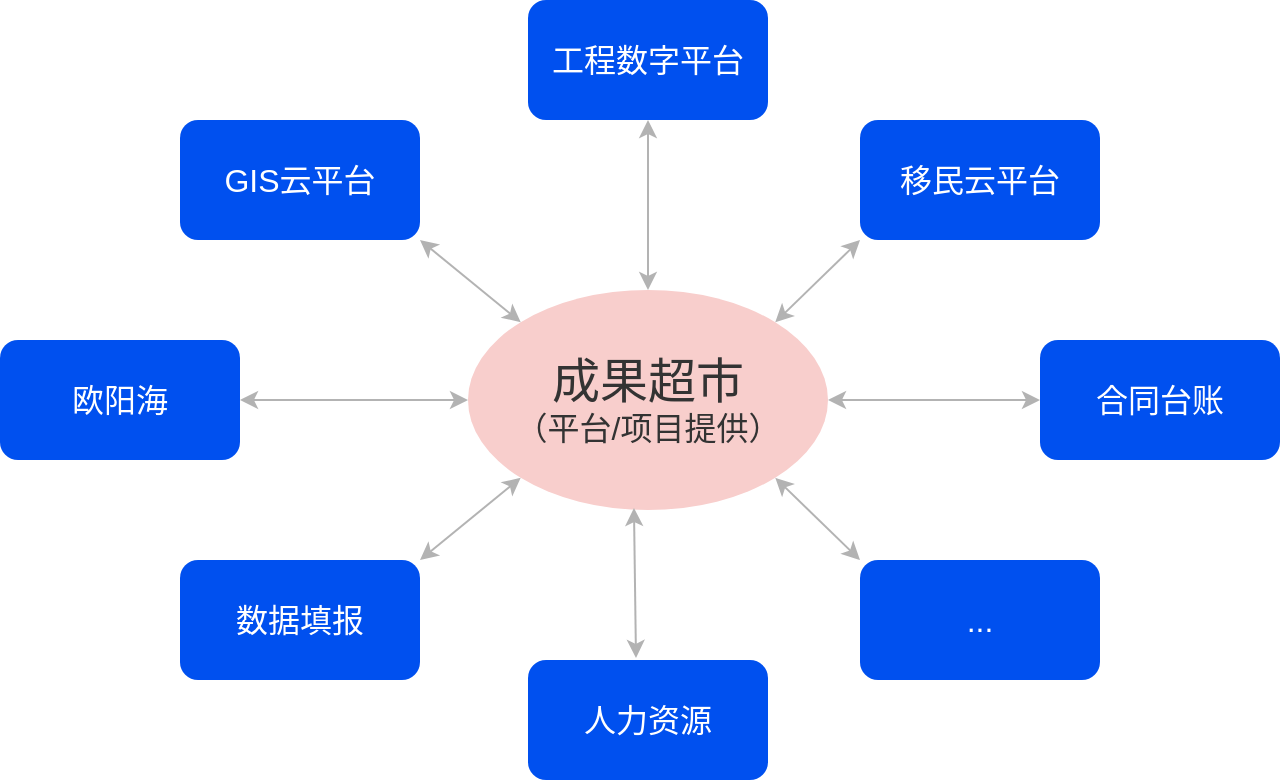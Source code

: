 <mxfile version="24.2.7" type="github">
  <diagram name="第 1 页" id="O8LcyDFnGGGGe8PbeCCY">
    <mxGraphModel dx="1938" dy="1042" grid="1" gridSize="10" guides="1" tooltips="1" connect="1" arrows="1" fold="1" page="1" pageScale="1" pageWidth="827" pageHeight="1169" math="0" shadow="0">
      <root>
        <mxCell id="0" />
        <mxCell id="1" parent="0" />
        <mxCell id="IiTV8I8EML1BGxdbbj3v-1" value="工程数字平台" style="rounded=1;whiteSpace=wrap;html=1;fontSize=16;fillColor=#0050ef;strokeColor=none;fontColor=#ffffff;" parent="1" vertex="1">
          <mxGeometry x="354" y="110" width="120" height="60" as="geometry" />
        </mxCell>
        <mxCell id="IiTV8I8EML1BGxdbbj3v-2" value="GIS云平台" style="rounded=1;whiteSpace=wrap;html=1;fontSize=16;fillColor=#0050ef;fontColor=#ffffff;strokeColor=none;" parent="1" vertex="1">
          <mxGeometry x="180" y="170" width="120" height="60" as="geometry" />
        </mxCell>
        <mxCell id="IiTV8I8EML1BGxdbbj3v-3" value="移民云平台" style="rounded=1;whiteSpace=wrap;html=1;fontSize=16;fillColor=#0050ef;strokeColor=none;fontColor=#ffffff;" parent="1" vertex="1">
          <mxGeometry x="520" y="170" width="120" height="60" as="geometry" />
        </mxCell>
        <mxCell id="IiTV8I8EML1BGxdbbj3v-4" value="欧阳海" style="rounded=1;whiteSpace=wrap;html=1;fontSize=16;fillColor=#0050ef;strokeColor=none;fontColor=#ffffff;" parent="1" vertex="1">
          <mxGeometry x="90" y="280" width="120" height="60" as="geometry" />
        </mxCell>
        <mxCell id="IiTV8I8EML1BGxdbbj3v-5" value="合同台账" style="rounded=1;whiteSpace=wrap;html=1;fontSize=16;fillColor=#0050ef;strokeColor=none;fontColor=#ffffff;" parent="1" vertex="1">
          <mxGeometry x="610" y="280" width="120" height="60" as="geometry" />
        </mxCell>
        <mxCell id="IiTV8I8EML1BGxdbbj3v-6" value="数据填报" style="rounded=1;whiteSpace=wrap;html=1;fontSize=16;fillColor=#0050ef;strokeColor=none;fontColor=#ffffff;" parent="1" vertex="1">
          <mxGeometry x="180" y="390" width="120" height="60" as="geometry" />
        </mxCell>
        <mxCell id="IiTV8I8EML1BGxdbbj3v-7" value="..." style="rounded=1;whiteSpace=wrap;html=1;fontSize=16;fillColor=#0050ef;strokeColor=none;fontColor=#ffffff;" parent="1" vertex="1">
          <mxGeometry x="520" y="390" width="120" height="60" as="geometry" />
        </mxCell>
        <mxCell id="IiTV8I8EML1BGxdbbj3v-8" value="人力资源" style="rounded=1;whiteSpace=wrap;html=1;fontSize=16;fillColor=#0050ef;strokeColor=none;fontColor=#ffffff;" parent="1" vertex="1">
          <mxGeometry x="354" y="440" width="120" height="60" as="geometry" />
        </mxCell>
        <mxCell id="IiTV8I8EML1BGxdbbj3v-9" value="&lt;font color=&quot;#333333&quot; style=&quot;font-size: 24px;&quot;&gt;成果超市&lt;/font&gt;&lt;div&gt;&lt;font color=&quot;#333333&quot; size=&quot;3&quot;&gt;（平台/项目提供）&lt;/font&gt;&lt;/div&gt;" style="ellipse;whiteSpace=wrap;html=1;fillColor=#f8cecc;strokeColor=none;" parent="1" vertex="1">
          <mxGeometry x="324" y="255" width="180" height="110" as="geometry" />
        </mxCell>
        <mxCell id="IiTV8I8EML1BGxdbbj3v-10" value="" style="endArrow=classic;startArrow=classic;html=1;rounded=0;exitX=0.5;exitY=0;exitDx=0;exitDy=0;fillColor=#1ba1e2;strokeColor=#B3B3B3;" parent="1" source="IiTV8I8EML1BGxdbbj3v-9" target="IiTV8I8EML1BGxdbbj3v-1" edge="1">
          <mxGeometry width="50" height="50" relative="1" as="geometry">
            <mxPoint x="390" y="410" as="sourcePoint" />
            <mxPoint x="440" y="360" as="targetPoint" />
          </mxGeometry>
        </mxCell>
        <mxCell id="IiTV8I8EML1BGxdbbj3v-11" value="" style="endArrow=classic;startArrow=classic;html=1;rounded=0;entryX=0;entryY=1;entryDx=0;entryDy=0;exitX=1;exitY=0;exitDx=0;exitDy=0;fillColor=#1ba1e2;strokeColor=#B3B3B3;" parent="1" source="IiTV8I8EML1BGxdbbj3v-9" target="IiTV8I8EML1BGxdbbj3v-3" edge="1">
          <mxGeometry width="50" height="50" relative="1" as="geometry">
            <mxPoint x="424" y="265" as="sourcePoint" />
            <mxPoint x="424" y="180" as="targetPoint" />
          </mxGeometry>
        </mxCell>
        <mxCell id="IiTV8I8EML1BGxdbbj3v-12" value="" style="endArrow=classic;startArrow=classic;html=1;rounded=0;exitX=1;exitY=0.5;exitDx=0;exitDy=0;entryX=0;entryY=0.5;entryDx=0;entryDy=0;fillColor=#1ba1e2;strokeColor=#B3B3B3;" parent="1" source="IiTV8I8EML1BGxdbbj3v-9" target="IiTV8I8EML1BGxdbbj3v-5" edge="1">
          <mxGeometry width="50" height="50" relative="1" as="geometry">
            <mxPoint x="434" y="275" as="sourcePoint" />
            <mxPoint x="434" y="190" as="targetPoint" />
          </mxGeometry>
        </mxCell>
        <mxCell id="IiTV8I8EML1BGxdbbj3v-13" value="" style="endArrow=classic;startArrow=classic;html=1;rounded=0;exitX=1;exitY=1;exitDx=0;exitDy=0;entryX=0;entryY=0;entryDx=0;entryDy=0;fillColor=#1ba1e2;strokeColor=#B3B3B3;" parent="1" source="IiTV8I8EML1BGxdbbj3v-9" target="IiTV8I8EML1BGxdbbj3v-7" edge="1">
          <mxGeometry width="50" height="50" relative="1" as="geometry">
            <mxPoint x="514" y="320" as="sourcePoint" />
            <mxPoint x="620" y="320" as="targetPoint" />
          </mxGeometry>
        </mxCell>
        <mxCell id="IiTV8I8EML1BGxdbbj3v-14" value="" style="endArrow=classic;startArrow=classic;html=1;rounded=0;exitX=0;exitY=0;exitDx=0;exitDy=0;entryX=1;entryY=1;entryDx=0;entryDy=0;fillColor=#1ba1e2;strokeColor=#B3B3B3;" parent="1" source="IiTV8I8EML1BGxdbbj3v-9" target="IiTV8I8EML1BGxdbbj3v-2" edge="1">
          <mxGeometry width="50" height="50" relative="1" as="geometry">
            <mxPoint x="424" y="265" as="sourcePoint" />
            <mxPoint x="424" y="180" as="targetPoint" />
          </mxGeometry>
        </mxCell>
        <mxCell id="IiTV8I8EML1BGxdbbj3v-15" value="" style="endArrow=classic;startArrow=classic;html=1;rounded=0;exitX=0;exitY=0.5;exitDx=0;exitDy=0;entryX=1;entryY=0.5;entryDx=0;entryDy=0;fillColor=#1ba1e2;strokeColor=#B3B3B3;" parent="1" source="IiTV8I8EML1BGxdbbj3v-9" target="IiTV8I8EML1BGxdbbj3v-4" edge="1">
          <mxGeometry width="50" height="50" relative="1" as="geometry">
            <mxPoint x="360" y="281" as="sourcePoint" />
            <mxPoint x="310" y="240" as="targetPoint" />
          </mxGeometry>
        </mxCell>
        <mxCell id="IiTV8I8EML1BGxdbbj3v-16" value="" style="endArrow=classic;startArrow=classic;html=1;rounded=0;exitX=0;exitY=1;exitDx=0;exitDy=0;entryX=1;entryY=0;entryDx=0;entryDy=0;fillColor=#1ba1e2;strokeColor=#B3B3B3;" parent="1" source="IiTV8I8EML1BGxdbbj3v-9" target="IiTV8I8EML1BGxdbbj3v-6" edge="1">
          <mxGeometry width="50" height="50" relative="1" as="geometry">
            <mxPoint x="334" y="320" as="sourcePoint" />
            <mxPoint x="220" y="320" as="targetPoint" />
          </mxGeometry>
        </mxCell>
        <mxCell id="IiTV8I8EML1BGxdbbj3v-17" value="" style="endArrow=classic;startArrow=classic;html=1;rounded=0;exitX=0.461;exitY=0.991;exitDx=0;exitDy=0;entryX=0.45;entryY=-0.017;entryDx=0;entryDy=0;exitPerimeter=0;entryPerimeter=0;fillColor=#1ba1e2;strokeColor=#B3B3B3;" parent="1" source="IiTV8I8EML1BGxdbbj3v-9" target="IiTV8I8EML1BGxdbbj3v-8" edge="1">
          <mxGeometry width="50" height="50" relative="1" as="geometry">
            <mxPoint x="360" y="359" as="sourcePoint" />
            <mxPoint x="310" y="400" as="targetPoint" />
          </mxGeometry>
        </mxCell>
      </root>
    </mxGraphModel>
  </diagram>
</mxfile>
